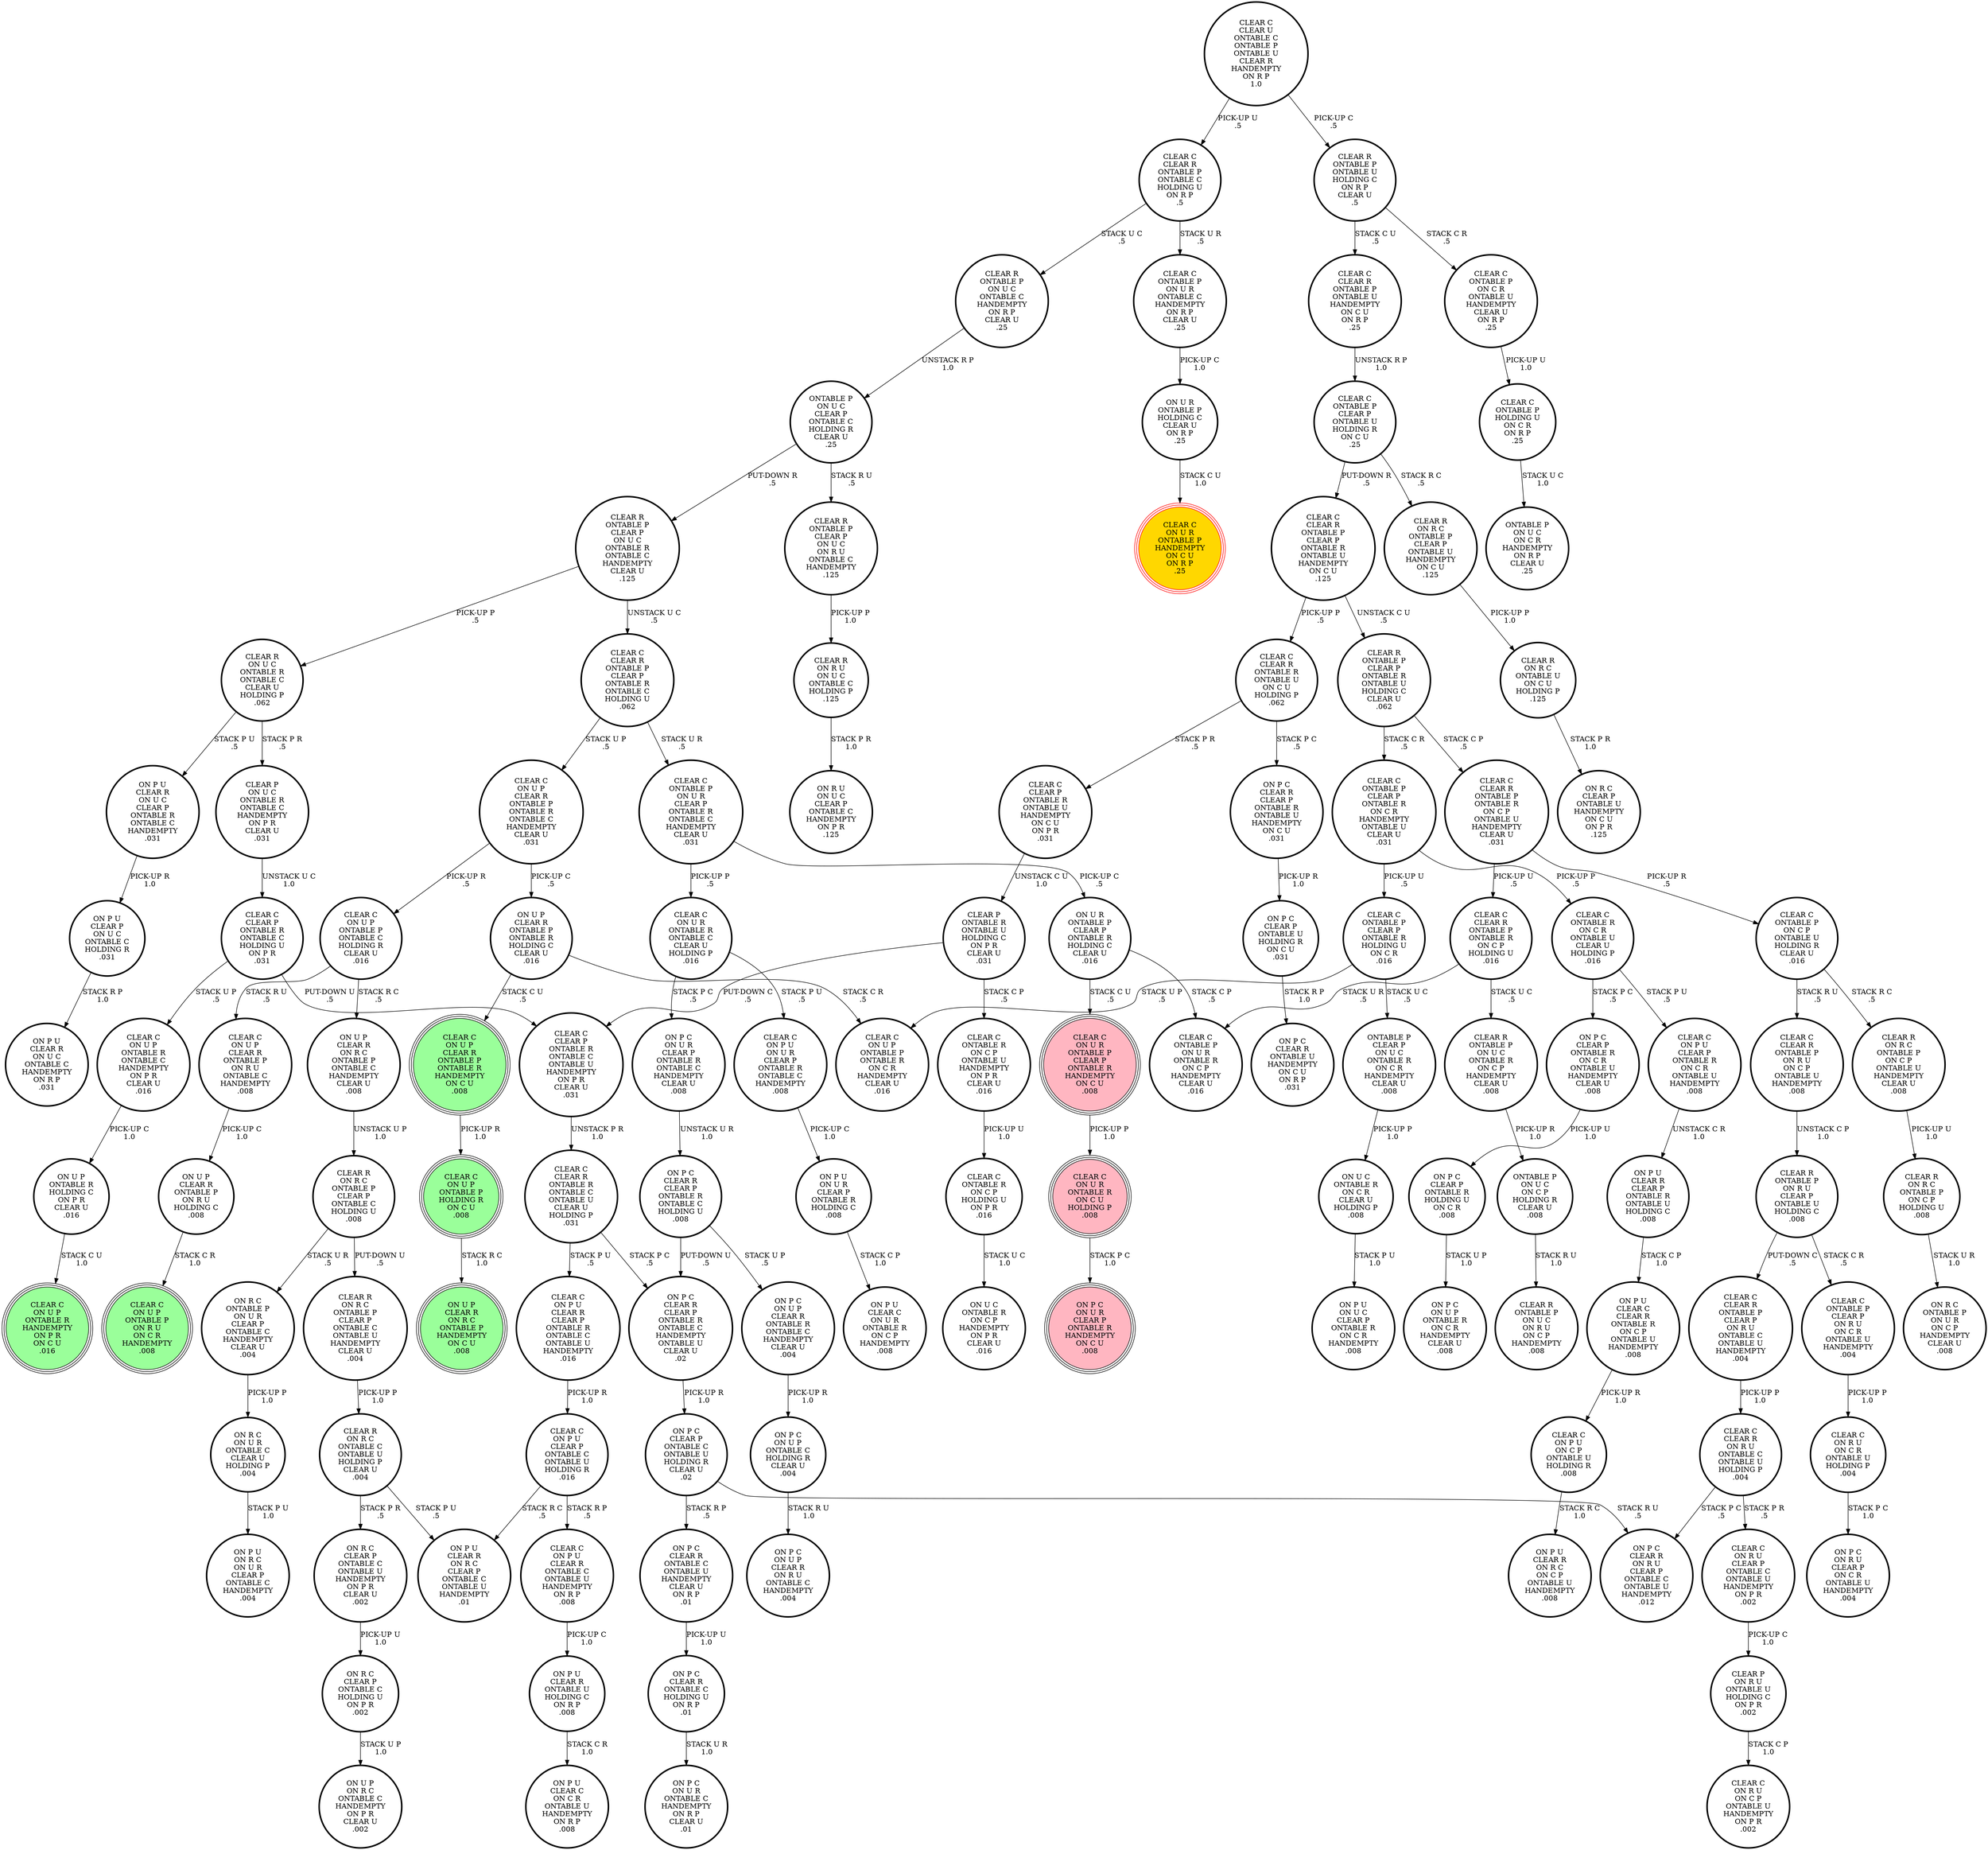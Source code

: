digraph {
"CLEAR R\nONTABLE P\nON U C\nONTABLE C\nHANDEMPTY\nON R P\nCLEAR U\n.25\n" -> "ONTABLE P\nON U C\nCLEAR P\nONTABLE C\nHOLDING R\nCLEAR U\n.25\n"[label="UNSTACK R P\n1.0\n"];
"CLEAR R\nON U C\nONTABLE R\nONTABLE C\nCLEAR U\nHOLDING P\n.062\n" -> "CLEAR P\nON U C\nONTABLE R\nONTABLE C\nHANDEMPTY\nON P R\nCLEAR U\n.031\n"[label="STACK P R\n.5\n"];
"CLEAR R\nON U C\nONTABLE R\nONTABLE C\nCLEAR U\nHOLDING P\n.062\n" -> "ON P U\nCLEAR R\nON U C\nCLEAR P\nONTABLE R\nONTABLE C\nHANDEMPTY\n.031\n"[label="STACK P U\n.5\n"];
"CLEAR C\nON P U\nCLEAR R\nCLEAR P\nONTABLE R\nONTABLE C\nONTABLE U\nHANDEMPTY\n.016\n" -> "CLEAR C\nON P U\nCLEAR P\nONTABLE C\nONTABLE U\nHOLDING R\n.016\n"[label="PICK-UP R\n1.0\n"];
"CLEAR C\nCLEAR R\nONTABLE P\nCLEAR P\nONTABLE R\nONTABLE U\nHANDEMPTY\nON C U\n.125\n" -> "CLEAR C\nCLEAR R\nONTABLE R\nONTABLE U\nON C U\nHOLDING P\n.062\n"[label="PICK-UP P\n.5\n"];
"CLEAR C\nCLEAR R\nONTABLE P\nCLEAR P\nONTABLE R\nONTABLE U\nHANDEMPTY\nON C U\n.125\n" -> "CLEAR R\nONTABLE P\nCLEAR P\nONTABLE R\nONTABLE U\nHOLDING C\nCLEAR U\n.062\n"[label="UNSTACK C U\n.5\n"];
"ON P C\nCLEAR P\nONTABLE U\nHOLDING R\nON C U\n.031\n" -> "ON P C\nCLEAR R\nONTABLE U\nHANDEMPTY\nON C U\nON R P\n.031\n"[label="STACK R P\n1.0\n"];
"CLEAR C\nCLEAR R\nONTABLE P\nON R U\nON C P\nONTABLE U\nHANDEMPTY\n.008\n" -> "CLEAR R\nONTABLE P\nON R U\nCLEAR P\nONTABLE U\nHOLDING C\n.008\n"[label="UNSTACK C P\n1.0\n"];
"CLEAR C\nCLEAR R\nONTABLE P\nONTABLE R\nON C P\nHOLDING U\n.016\n" -> "CLEAR R\nONTABLE P\nON U C\nONTABLE R\nON C P\nHANDEMPTY\nCLEAR U\n.008\n"[label="STACK U C\n.5\n"];
"CLEAR C\nCLEAR R\nONTABLE P\nONTABLE R\nON C P\nHOLDING U\n.016\n" -> "CLEAR C\nONTABLE P\nON U R\nONTABLE R\nON C P\nHANDEMPTY\nCLEAR U\n.016\n"[label="STACK U R\n.5\n"];
"CLEAR C\nON P U\nCLEAR P\nONTABLE R\nON C R\nONTABLE U\nHANDEMPTY\n.008\n" -> "ON P U\nCLEAR R\nCLEAR P\nONTABLE R\nONTABLE U\nHOLDING C\n.008\n"[label="UNSTACK C R\n1.0\n"];
"ON P C\nCLEAR R\nONTABLE C\nONTABLE U\nHANDEMPTY\nCLEAR U\nON R P\n.01\n" -> "ON P C\nCLEAR R\nONTABLE C\nHOLDING U\nON R P\n.01\n"[label="PICK-UP U\n1.0\n"];
"CLEAR C\nCLEAR P\nONTABLE R\nONTABLE C\nONTABLE U\nHANDEMPTY\nON P R\nCLEAR U\n.031\n" -> "CLEAR C\nCLEAR R\nONTABLE R\nONTABLE C\nONTABLE U\nCLEAR U\nHOLDING P\n.031\n"[label="UNSTACK P R\n1.0\n"];
"ON R C\nCLEAR P\nONTABLE C\nHOLDING U\nON P R\n.002\n" -> "ON U P\nON R C\nONTABLE C\nHANDEMPTY\nON P R\nCLEAR U\n.002\n"[label="STACK U P\n1.0\n"];
"CLEAR C\nONTABLE P\nCLEAR P\nONTABLE R\nON C R\nHANDEMPTY\nONTABLE U\nCLEAR U\n.031\n" -> "CLEAR C\nONTABLE R\nON C R\nONTABLE U\nCLEAR U\nHOLDING P\n.016\n"[label="PICK-UP P\n.5\n"];
"CLEAR C\nONTABLE P\nCLEAR P\nONTABLE R\nON C R\nHANDEMPTY\nONTABLE U\nCLEAR U\n.031\n" -> "CLEAR C\nONTABLE P\nCLEAR P\nONTABLE R\nHOLDING U\nON C R\n.016\n"[label="PICK-UP U\n.5\n"];
"CLEAR P\nONTABLE R\nONTABLE U\nHOLDING C\nON P R\nCLEAR U\n.031\n" -> "CLEAR C\nCLEAR P\nONTABLE R\nONTABLE C\nONTABLE U\nHANDEMPTY\nON P R\nCLEAR U\n.031\n"[label="PUT-DOWN C\n.5\n"];
"CLEAR P\nONTABLE R\nONTABLE U\nHOLDING C\nON P R\nCLEAR U\n.031\n" -> "CLEAR C\nONTABLE R\nON C P\nONTABLE U\nHANDEMPTY\nON P R\nCLEAR U\n.016\n"[label="STACK C P\n.5\n"];
"CLEAR C\nCLEAR R\nONTABLE P\nONTABLE C\nHOLDING U\nON R P\n.5\n" -> "CLEAR R\nONTABLE P\nON U C\nONTABLE C\nHANDEMPTY\nON R P\nCLEAR U\n.25\n"[label="STACK U C\n.5\n"];
"CLEAR C\nCLEAR R\nONTABLE P\nONTABLE C\nHOLDING U\nON R P\n.5\n" -> "CLEAR C\nONTABLE P\nON U R\nONTABLE C\nHANDEMPTY\nON R P\nCLEAR U\n.25\n"[label="STACK U R\n.5\n"];
"CLEAR R\nON R U\nON U C\nONTABLE C\nHOLDING P\n.125\n" -> "ON R U\nON U C\nCLEAR P\nONTABLE C\nHANDEMPTY\nON P R\n.125\n"[label="STACK P R\n1.0\n"];
"CLEAR P\nON U C\nONTABLE R\nONTABLE C\nHANDEMPTY\nON P R\nCLEAR U\n.031\n" -> "CLEAR C\nCLEAR P\nONTABLE R\nONTABLE C\nHOLDING U\nON P R\n.031\n"[label="UNSTACK U C\n1.0\n"];
"ON P C\nON U P\nONTABLE C\nHOLDING R\nCLEAR U\n.004\n" -> "ON P C\nON U P\nCLEAR R\nON R U\nONTABLE C\nHANDEMPTY\n.004\n"[label="STACK R U\n1.0\n"];
"CLEAR R\nON R C\nONTABLE P\nON C P\nONTABLE U\nHANDEMPTY\nCLEAR U\n.008\n" -> "CLEAR R\nON R C\nONTABLE P\nON C P\nHOLDING U\n.008\n"[label="PICK-UP U\n1.0\n"];
"CLEAR C\nCLEAR R\nONTABLE R\nONTABLE C\nONTABLE U\nCLEAR U\nHOLDING P\n.031\n" -> "CLEAR C\nON P U\nCLEAR R\nCLEAR P\nONTABLE R\nONTABLE C\nONTABLE U\nHANDEMPTY\n.016\n"[label="STACK P U\n.5\n"];
"CLEAR C\nCLEAR R\nONTABLE R\nONTABLE C\nONTABLE U\nCLEAR U\nHOLDING P\n.031\n" -> "ON P C\nCLEAR R\nCLEAR P\nONTABLE R\nONTABLE C\nHANDEMPTY\nONTABLE U\nCLEAR U\n.02\n"[label="STACK P C\n.5\n"];
"ON U P\nCLEAR R\nONTABLE P\nON R U\nHOLDING C\n.008\n" -> "CLEAR C\nON U P\nONTABLE P\nON R U\nON C R\nHANDEMPTY\n.008\n"[label="STACK C R\n1.0\n"];
"CLEAR C\nON R U\nCLEAR P\nONTABLE C\nONTABLE U\nHANDEMPTY\nON P R\n.002\n" -> "CLEAR P\nON R U\nONTABLE U\nHOLDING C\nON P R\n.002\n"[label="PICK-UP C\n1.0\n"];
"CLEAR C\nCLEAR R\nONTABLE P\nONTABLE R\nON C P\nONTABLE U\nHANDEMPTY\nCLEAR U\n.031\n" -> "CLEAR C\nCLEAR R\nONTABLE P\nONTABLE R\nON C P\nHOLDING U\n.016\n"[label="PICK-UP U\n.5\n"];
"CLEAR C\nCLEAR R\nONTABLE P\nONTABLE R\nON C P\nONTABLE U\nHANDEMPTY\nCLEAR U\n.031\n" -> "CLEAR C\nONTABLE P\nON C P\nONTABLE U\nHOLDING R\nCLEAR U\n.016\n"[label="PICK-UP R\n.5\n"];
"CLEAR C\nON R U\nON C R\nONTABLE U\nHOLDING P\n.004\n" -> "ON P C\nON R U\nCLEAR P\nON C R\nONTABLE U\nHANDEMPTY\n.004\n"[label="STACK P C\n1.0\n"];
"CLEAR C\nON U P\nCLEAR R\nONTABLE P\nON R U\nONTABLE C\nHANDEMPTY\n.008\n" -> "ON U P\nCLEAR R\nONTABLE P\nON R U\nHOLDING C\n.008\n"[label="PICK-UP C\n1.0\n"];
"CLEAR R\nON R C\nONTABLE P\nON C P\nHOLDING U\n.008\n" -> "ON R C\nONTABLE P\nON U R\nON C P\nHANDEMPTY\nCLEAR U\n.008\n"[label="STACK U R\n1.0\n"];
"CLEAR C\nONTABLE P\nON U R\nONTABLE C\nHANDEMPTY\nON R P\nCLEAR U\n.25\n" -> "ON U R\nONTABLE P\nHOLDING C\nCLEAR U\nON R P\n.25\n"[label="PICK-UP C\n1.0\n"];
"CLEAR C\nCLEAR P\nONTABLE R\nONTABLE U\nHANDEMPTY\nON C U\nON P R\n.031\n" -> "CLEAR P\nONTABLE R\nONTABLE U\nHOLDING C\nON P R\nCLEAR U\n.031\n"[label="UNSTACK C U\n1.0\n"];
"ON P C\nCLEAR P\nONTABLE C\nONTABLE U\nHOLDING R\nCLEAR U\n.02\n" -> "ON P C\nCLEAR R\nON R U\nCLEAR P\nONTABLE C\nONTABLE U\nHANDEMPTY\n.012\n"[label="STACK R U\n.5\n"];
"ON P C\nCLEAR P\nONTABLE C\nONTABLE U\nHOLDING R\nCLEAR U\n.02\n" -> "ON P C\nCLEAR R\nONTABLE C\nONTABLE U\nHANDEMPTY\nCLEAR U\nON R P\n.01\n"[label="STACK R P\n.5\n"];
"ON U P\nCLEAR R\nON R C\nONTABLE P\nONTABLE C\nHANDEMPTY\nCLEAR U\n.008\n" -> "CLEAR R\nON R C\nONTABLE P\nCLEAR P\nONTABLE C\nHOLDING U\n.008\n"[label="UNSTACK U P\n1.0\n"];
"CLEAR R\nON R C\nONTABLE U\nON C U\nHOLDING P\n.125\n" -> "ON R C\nCLEAR P\nONTABLE U\nHANDEMPTY\nON C U\nON P R\n.125\n"[label="STACK P R\n1.0\n"];
"ON U P\nCLEAR R\nONTABLE P\nONTABLE R\nHOLDING C\nCLEAR U\n.016\n" -> "CLEAR C\nON U P\nONTABLE P\nONTABLE R\nON C R\nHANDEMPTY\nCLEAR U\n.016\n"[label="STACK C R\n.5\n"];
"ON U P\nCLEAR R\nONTABLE P\nONTABLE R\nHOLDING C\nCLEAR U\n.016\n" -> "CLEAR C\nON U P\nCLEAR R\nONTABLE P\nONTABLE R\nHANDEMPTY\nON C U\n.008\n"[label="STACK C U\n.5\n"];
"CLEAR C\nONTABLE P\nON C P\nONTABLE U\nHOLDING R\nCLEAR U\n.016\n" -> "CLEAR C\nCLEAR R\nONTABLE P\nON R U\nON C P\nONTABLE U\nHANDEMPTY\n.008\n"[label="STACK R U\n.5\n"];
"CLEAR C\nONTABLE P\nON C P\nONTABLE U\nHOLDING R\nCLEAR U\n.016\n" -> "CLEAR R\nON R C\nONTABLE P\nON C P\nONTABLE U\nHANDEMPTY\nCLEAR U\n.008\n"[label="STACK R C\n.5\n"];
"ON P C\nCLEAR P\nONTABLE R\nHOLDING U\nON C R\n.008\n" -> "ON P C\nON U P\nONTABLE R\nON C R\nHANDEMPTY\nCLEAR U\n.008\n"[label="STACK U P\n1.0\n"];
"CLEAR C\nON U P\nCLEAR R\nONTABLE P\nONTABLE R\nONTABLE C\nHANDEMPTY\nCLEAR U\n.031\n" -> "CLEAR C\nON U P\nONTABLE P\nONTABLE C\nHOLDING R\nCLEAR U\n.016\n"[label="PICK-UP R\n.5\n"];
"CLEAR C\nON U P\nCLEAR R\nONTABLE P\nONTABLE R\nONTABLE C\nHANDEMPTY\nCLEAR U\n.031\n" -> "ON U P\nCLEAR R\nONTABLE P\nONTABLE R\nHOLDING C\nCLEAR U\n.016\n"[label="PICK-UP C\n.5\n"];
"ON U R\nONTABLE P\nCLEAR P\nONTABLE R\nHOLDING C\nCLEAR U\n.016\n" -> "CLEAR C\nON U R\nONTABLE P\nCLEAR P\nONTABLE R\nHANDEMPTY\nON C U\n.008\n"[label="STACK C U\n.5\n"];
"ON U R\nONTABLE P\nCLEAR P\nONTABLE R\nHOLDING C\nCLEAR U\n.016\n" -> "CLEAR C\nONTABLE P\nON U R\nONTABLE R\nON C P\nHANDEMPTY\nCLEAR U\n.016\n"[label="STACK C P\n.5\n"];
"CLEAR C\nCLEAR R\nONTABLE P\nONTABLE U\nHANDEMPTY\nON C U\nON R P\n.25\n" -> "CLEAR C\nONTABLE P\nCLEAR P\nONTABLE U\nHOLDING R\nON C U\n.25\n"[label="UNSTACK R P\n1.0\n"];
"ON R C\nCLEAR P\nONTABLE C\nONTABLE U\nHANDEMPTY\nON P R\nCLEAR U\n.002\n" -> "ON R C\nCLEAR P\nONTABLE C\nHOLDING U\nON P R\n.002\n"[label="PICK-UP U\n1.0\n"];
"CLEAR C\nON P U\nON C P\nONTABLE U\nHOLDING R\n.008\n" -> "ON P U\nCLEAR R\nON R C\nON C P\nONTABLE U\nHANDEMPTY\n.008\n"[label="STACK R C\n1.0\n"];
"ON P U\nCLEAR C\nCLEAR R\nONTABLE R\nON C P\nONTABLE U\nHANDEMPTY\n.008\n" -> "CLEAR C\nON P U\nON C P\nONTABLE U\nHOLDING R\n.008\n"[label="PICK-UP R\n1.0\n"];
"CLEAR C\nONTABLE R\nON C P\nHOLDING U\nON P R\n.016\n" -> "ON U C\nONTABLE R\nON C P\nHANDEMPTY\nON P R\nCLEAR U\n.016\n"[label="STACK U C\n1.0\n"];
"ONTABLE P\nON U C\nCLEAR P\nONTABLE C\nHOLDING R\nCLEAR U\n.25\n" -> "CLEAR R\nONTABLE P\nCLEAR P\nON U C\nONTABLE R\nONTABLE C\nHANDEMPTY\nCLEAR U\n.125\n"[label="PUT-DOWN R\n.5\n"];
"ONTABLE P\nON U C\nCLEAR P\nONTABLE C\nHOLDING R\nCLEAR U\n.25\n" -> "CLEAR R\nONTABLE P\nCLEAR P\nON U C\nON R U\nONTABLE C\nHANDEMPTY\n.125\n"[label="STACK R U\n.5\n"];
"CLEAR C\nONTABLE R\nON C R\nONTABLE U\nCLEAR U\nHOLDING P\n.016\n" -> "CLEAR C\nON P U\nCLEAR P\nONTABLE R\nON C R\nONTABLE U\nHANDEMPTY\n.008\n"[label="STACK P U\n.5\n"];
"CLEAR C\nONTABLE R\nON C R\nONTABLE U\nCLEAR U\nHOLDING P\n.016\n" -> "ON P C\nCLEAR P\nONTABLE R\nON C R\nONTABLE U\nHANDEMPTY\nCLEAR U\n.008\n"[label="STACK P C\n.5\n"];
"CLEAR R\nON R C\nONTABLE P\nCLEAR P\nONTABLE C\nONTABLE U\nHANDEMPTY\nCLEAR U\n.004\n" -> "CLEAR R\nON R C\nONTABLE C\nONTABLE U\nHOLDING P\nCLEAR U\n.004\n"[label="PICK-UP P\n1.0\n"];
"CLEAR C\nCLEAR R\nONTABLE P\nCLEAR P\nON R U\nONTABLE C\nONTABLE U\nHANDEMPTY\n.004\n" -> "CLEAR C\nCLEAR R\nON R U\nONTABLE C\nONTABLE U\nHOLDING P\n.004\n"[label="PICK-UP P\n1.0\n"];
"CLEAR C\nCLEAR U\nONTABLE C\nONTABLE P\nONTABLE U\nCLEAR R\nHANDEMPTY\nON R P\n1.0\n" -> "CLEAR R\nONTABLE P\nONTABLE U\nHOLDING C\nON R P\nCLEAR U\n.5\n"[label="PICK-UP C\n.5\n"];
"CLEAR C\nCLEAR U\nONTABLE C\nONTABLE P\nONTABLE U\nCLEAR R\nHANDEMPTY\nON R P\n1.0\n" -> "CLEAR C\nCLEAR R\nONTABLE P\nONTABLE C\nHOLDING U\nON R P\n.5\n"[label="PICK-UP U\n.5\n"];
"CLEAR R\nONTABLE P\nCLEAR P\nON U C\nONTABLE R\nONTABLE C\nHANDEMPTY\nCLEAR U\n.125\n" -> "CLEAR R\nON U C\nONTABLE R\nONTABLE C\nCLEAR U\nHOLDING P\n.062\n"[label="PICK-UP P\n.5\n"];
"CLEAR R\nONTABLE P\nCLEAR P\nON U C\nONTABLE R\nONTABLE C\nHANDEMPTY\nCLEAR U\n.125\n" -> "CLEAR C\nCLEAR R\nONTABLE P\nCLEAR P\nONTABLE R\nONTABLE C\nHOLDING U\n.062\n"[label="UNSTACK U C\n.5\n"];
"ON P C\nON U R\nCLEAR P\nONTABLE R\nONTABLE C\nHANDEMPTY\nCLEAR U\n.008\n" -> "ON P C\nCLEAR R\nCLEAR P\nONTABLE R\nONTABLE C\nHOLDING U\n.008\n"[label="UNSTACK U R\n1.0\n"];
"CLEAR C\nON U P\nONTABLE P\nHOLDING R\nON C U\n.008\n" -> "ON U P\nCLEAR R\nON R C\nONTABLE P\nHANDEMPTY\nON C U\n.008\n"[label="STACK R C\n1.0\n"];
"CLEAR C\nON U P\nONTABLE P\nONTABLE C\nHOLDING R\nCLEAR U\n.016\n" -> "CLEAR C\nON U P\nCLEAR R\nONTABLE P\nON R U\nONTABLE C\nHANDEMPTY\n.008\n"[label="STACK R U\n.5\n"];
"CLEAR C\nON U P\nONTABLE P\nONTABLE C\nHOLDING R\nCLEAR U\n.016\n" -> "ON U P\nCLEAR R\nON R C\nONTABLE P\nONTABLE C\nHANDEMPTY\nCLEAR U\n.008\n"[label="STACK R C\n.5\n"];
"CLEAR C\nON U R\nONTABLE R\nONTABLE C\nCLEAR U\nHOLDING P\n.016\n" -> "CLEAR C\nON P U\nON U R\nCLEAR P\nONTABLE R\nONTABLE C\nHANDEMPTY\n.008\n"[label="STACK P U\n.5\n"];
"CLEAR C\nON U R\nONTABLE R\nONTABLE C\nCLEAR U\nHOLDING P\n.016\n" -> "ON P C\nON U R\nCLEAR P\nONTABLE R\nONTABLE C\nHANDEMPTY\nCLEAR U\n.008\n"[label="STACK P C\n.5\n"];
"ON P U\nCLEAR R\nONTABLE U\nHOLDING C\nON R P\n.008\n" -> "ON P U\nCLEAR C\nON C R\nONTABLE U\nHANDEMPTY\nON R P\n.008\n"[label="STACK C R\n1.0\n"];
"CLEAR C\nCLEAR R\nONTABLE R\nONTABLE U\nON C U\nHOLDING P\n.062\n" -> "CLEAR C\nCLEAR P\nONTABLE R\nONTABLE U\nHANDEMPTY\nON C U\nON P R\n.031\n"[label="STACK P R\n.5\n"];
"CLEAR C\nCLEAR R\nONTABLE R\nONTABLE U\nON C U\nHOLDING P\n.062\n" -> "ON P C\nCLEAR R\nCLEAR P\nONTABLE R\nONTABLE U\nHANDEMPTY\nON C U\n.031\n"[label="STACK P C\n.5\n"];
"ON P C\nCLEAR R\nONTABLE C\nHOLDING U\nON R P\n.01\n" -> "ON P C\nON U R\nONTABLE C\nHANDEMPTY\nON R P\nCLEAR U\n.01\n"[label="STACK U R\n1.0\n"];
"CLEAR C\nONTABLE P\nHOLDING U\nON C R\nON R P\n.25\n" -> "ONTABLE P\nON U C\nON C R\nHANDEMPTY\nON R P\nCLEAR U\n.25\n"[label="STACK U C\n1.0\n"];
"CLEAR R\nONTABLE P\nCLEAR P\nONTABLE R\nONTABLE U\nHOLDING C\nCLEAR U\n.062\n" -> "CLEAR C\nCLEAR R\nONTABLE P\nONTABLE R\nON C P\nONTABLE U\nHANDEMPTY\nCLEAR U\n.031\n"[label="STACK C P\n.5\n"];
"CLEAR R\nONTABLE P\nCLEAR P\nONTABLE R\nONTABLE U\nHOLDING C\nCLEAR U\n.062\n" -> "CLEAR C\nONTABLE P\nCLEAR P\nONTABLE R\nON C R\nHANDEMPTY\nONTABLE U\nCLEAR U\n.031\n"[label="STACK C R\n.5\n"];
"CLEAR C\nONTABLE R\nON C P\nONTABLE U\nHANDEMPTY\nON P R\nCLEAR U\n.016\n" -> "CLEAR C\nONTABLE R\nON C P\nHOLDING U\nON P R\n.016\n"[label="PICK-UP U\n1.0\n"];
"CLEAR C\nONTABLE P\nCLEAR P\nONTABLE R\nHOLDING U\nON C R\n.016\n" -> "CLEAR C\nON U P\nONTABLE P\nONTABLE R\nON C R\nHANDEMPTY\nCLEAR U\n.016\n"[label="STACK U P\n.5\n"];
"CLEAR C\nONTABLE P\nCLEAR P\nONTABLE R\nHOLDING U\nON C R\n.016\n" -> "ONTABLE P\nCLEAR P\nON U C\nONTABLE R\nON C R\nHANDEMPTY\nCLEAR U\n.008\n"[label="STACK U C\n.5\n"];
"ON R C\nONTABLE P\nON U R\nCLEAR P\nONTABLE C\nHANDEMPTY\nCLEAR U\n.004\n" -> "ON R C\nON U R\nONTABLE C\nCLEAR U\nHOLDING P\n.004\n"[label="PICK-UP P\n1.0\n"];
"CLEAR R\nON R C\nONTABLE P\nCLEAR P\nONTABLE C\nHOLDING U\n.008\n" -> "CLEAR R\nON R C\nONTABLE P\nCLEAR P\nONTABLE C\nONTABLE U\nHANDEMPTY\nCLEAR U\n.004\n"[label="PUT-DOWN U\n.5\n"];
"CLEAR R\nON R C\nONTABLE P\nCLEAR P\nONTABLE C\nHOLDING U\n.008\n" -> "ON R C\nONTABLE P\nON U R\nCLEAR P\nONTABLE C\nHANDEMPTY\nCLEAR U\n.004\n"[label="STACK U R\n.5\n"];
"CLEAR P\nON R U\nONTABLE U\nHOLDING C\nON P R\n.002\n" -> "CLEAR C\nON R U\nON C P\nONTABLE U\nHANDEMPTY\nON P R\n.002\n"[label="STACK C P\n1.0\n"];
"CLEAR C\nCLEAR R\nONTABLE P\nCLEAR P\nONTABLE R\nONTABLE C\nHOLDING U\n.062\n" -> "CLEAR C\nONTABLE P\nON U R\nCLEAR P\nONTABLE R\nONTABLE C\nHANDEMPTY\nCLEAR U\n.031\n"[label="STACK U R\n.5\n"];
"CLEAR C\nCLEAR R\nONTABLE P\nCLEAR P\nONTABLE R\nONTABLE C\nHOLDING U\n.062\n" -> "CLEAR C\nON U P\nCLEAR R\nONTABLE P\nONTABLE R\nONTABLE C\nHANDEMPTY\nCLEAR U\n.031\n"[label="STACK U P\n.5\n"];
"CLEAR C\nCLEAR P\nONTABLE R\nONTABLE C\nHOLDING U\nON P R\n.031\n" -> "CLEAR C\nCLEAR P\nONTABLE R\nONTABLE C\nONTABLE U\nHANDEMPTY\nON P R\nCLEAR U\n.031\n"[label="PUT-DOWN U\n.5\n"];
"CLEAR C\nCLEAR P\nONTABLE R\nONTABLE C\nHOLDING U\nON P R\n.031\n" -> "CLEAR C\nON U P\nONTABLE R\nONTABLE C\nHANDEMPTY\nON P R\nCLEAR U\n.016\n"[label="STACK U P\n.5\n"];
"ON P U\nON U R\nCLEAR P\nONTABLE R\nHOLDING C\n.008\n" -> "ON P U\nCLEAR C\nON U R\nONTABLE R\nON C P\nHANDEMPTY\n.008\n"[label="STACK C P\n1.0\n"];
"ON P U\nCLEAR P\nON U C\nONTABLE C\nHOLDING R\n.031\n" -> "ON P U\nCLEAR R\nON U C\nONTABLE C\nHANDEMPTY\nON R P\n.031\n"[label="STACK R P\n1.0\n"];
"CLEAR C\nON P U\nON U R\nCLEAR P\nONTABLE R\nONTABLE C\nHANDEMPTY\n.008\n" -> "ON P U\nON U R\nCLEAR P\nONTABLE R\nHOLDING C\n.008\n"[label="PICK-UP C\n1.0\n"];
"CLEAR C\nON U P\nCLEAR R\nONTABLE P\nONTABLE R\nHANDEMPTY\nON C U\n.008\n" -> "CLEAR C\nON U P\nONTABLE P\nHOLDING R\nON C U\n.008\n"[label="PICK-UP R\n1.0\n"];
"CLEAR C\nONTABLE P\nCLEAR P\nONTABLE U\nHOLDING R\nON C U\n.25\n" -> "CLEAR R\nON R C\nONTABLE P\nCLEAR P\nONTABLE U\nHANDEMPTY\nON C U\n.125\n"[label="STACK R C\n.5\n"];
"CLEAR C\nONTABLE P\nCLEAR P\nONTABLE U\nHOLDING R\nON C U\n.25\n" -> "CLEAR C\nCLEAR R\nONTABLE P\nCLEAR P\nONTABLE R\nONTABLE U\nHANDEMPTY\nON C U\n.125\n"[label="PUT-DOWN R\n.5\n"];
"CLEAR C\nON U R\nONTABLE P\nCLEAR P\nONTABLE R\nHANDEMPTY\nON C U\n.008\n" -> "CLEAR C\nON U R\nONTABLE R\nON C U\nHOLDING P\n.008\n"[label="PICK-UP P\n1.0\n"];
"CLEAR R\nONTABLE P\nON R U\nCLEAR P\nONTABLE U\nHOLDING C\n.008\n" -> "CLEAR C\nONTABLE P\nCLEAR P\nON R U\nON C R\nONTABLE U\nHANDEMPTY\n.004\n"[label="STACK C R\n.5\n"];
"CLEAR R\nONTABLE P\nON R U\nCLEAR P\nONTABLE U\nHOLDING C\n.008\n" -> "CLEAR C\nCLEAR R\nONTABLE P\nCLEAR P\nON R U\nONTABLE C\nONTABLE U\nHANDEMPTY\n.004\n"[label="PUT-DOWN C\n.5\n"];
"CLEAR R\nON R C\nONTABLE C\nONTABLE U\nHOLDING P\nCLEAR U\n.004\n" -> "ON P U\nCLEAR R\nON R C\nCLEAR P\nONTABLE C\nONTABLE U\nHANDEMPTY\n.01\n"[label="STACK P U\n.5\n"];
"CLEAR R\nON R C\nONTABLE C\nONTABLE U\nHOLDING P\nCLEAR U\n.004\n" -> "ON R C\nCLEAR P\nONTABLE C\nONTABLE U\nHANDEMPTY\nON P R\nCLEAR U\n.002\n"[label="STACK P R\n.5\n"];
"CLEAR R\nONTABLE P\nCLEAR P\nON U C\nON R U\nONTABLE C\nHANDEMPTY\n.125\n" -> "CLEAR R\nON R U\nON U C\nONTABLE C\nHOLDING P\n.125\n"[label="PICK-UP P\n1.0\n"];
"CLEAR C\nON P U\nCLEAR P\nONTABLE C\nONTABLE U\nHOLDING R\n.016\n" -> "ON P U\nCLEAR R\nON R C\nCLEAR P\nONTABLE C\nONTABLE U\nHANDEMPTY\n.01\n"[label="STACK R C\n.5\n"];
"CLEAR C\nON P U\nCLEAR P\nONTABLE C\nONTABLE U\nHOLDING R\n.016\n" -> "CLEAR C\nON P U\nCLEAR R\nONTABLE C\nONTABLE U\nHANDEMPTY\nON R P\n.008\n"[label="STACK R P\n.5\n"];
"CLEAR C\nCLEAR R\nON R U\nONTABLE C\nONTABLE U\nHOLDING P\n.004\n" -> "ON P C\nCLEAR R\nON R U\nCLEAR P\nONTABLE C\nONTABLE U\nHANDEMPTY\n.012\n"[label="STACK P C\n.5\n"];
"CLEAR C\nCLEAR R\nON R U\nONTABLE C\nONTABLE U\nHOLDING P\n.004\n" -> "CLEAR C\nON R U\nCLEAR P\nONTABLE C\nONTABLE U\nHANDEMPTY\nON P R\n.002\n"[label="STACK P R\n.5\n"];
"ON P C\nON U P\nCLEAR R\nONTABLE R\nONTABLE C\nHANDEMPTY\nCLEAR U\n.004\n" -> "ON P C\nON U P\nONTABLE C\nHOLDING R\nCLEAR U\n.004\n"[label="PICK-UP R\n1.0\n"];
"ON P C\nCLEAR R\nCLEAR P\nONTABLE R\nONTABLE C\nHOLDING U\n.008\n" -> "ON P C\nON U P\nCLEAR R\nONTABLE R\nONTABLE C\nHANDEMPTY\nCLEAR U\n.004\n"[label="STACK U P\n.5\n"];
"ON P C\nCLEAR R\nCLEAR P\nONTABLE R\nONTABLE C\nHOLDING U\n.008\n" -> "ON P C\nCLEAR R\nCLEAR P\nONTABLE R\nONTABLE C\nHANDEMPTY\nONTABLE U\nCLEAR U\n.02\n"[label="PUT-DOWN U\n.5\n"];
"CLEAR C\nON P U\nCLEAR R\nONTABLE C\nONTABLE U\nHANDEMPTY\nON R P\n.008\n" -> "ON P U\nCLEAR R\nONTABLE U\nHOLDING C\nON R P\n.008\n"[label="PICK-UP C\n1.0\n"];
"ONTABLE P\nCLEAR P\nON U C\nONTABLE R\nON C R\nHANDEMPTY\nCLEAR U\n.008\n" -> "ON U C\nONTABLE R\nON C R\nCLEAR U\nHOLDING P\n.008\n"[label="PICK-UP P\n1.0\n"];
"CLEAR C\nON U R\nONTABLE R\nON C U\nHOLDING P\n.008\n" -> "ON P C\nON U R\nCLEAR P\nONTABLE R\nHANDEMPTY\nON C U\n.008\n"[label="STACK P C\n1.0\n"];
"ON P C\nCLEAR R\nCLEAR P\nONTABLE R\nONTABLE C\nHANDEMPTY\nONTABLE U\nCLEAR U\n.02\n" -> "ON P C\nCLEAR P\nONTABLE C\nONTABLE U\nHOLDING R\nCLEAR U\n.02\n"[label="PICK-UP R\n1.0\n"];
"CLEAR C\nONTABLE P\nON C R\nONTABLE U\nHANDEMPTY\nCLEAR U\nON R P\n.25\n" -> "CLEAR C\nONTABLE P\nHOLDING U\nON C R\nON R P\n.25\n"[label="PICK-UP U\n1.0\n"];
"CLEAR C\nONTABLE P\nON U R\nCLEAR P\nONTABLE R\nONTABLE C\nHANDEMPTY\nCLEAR U\n.031\n" -> "CLEAR C\nON U R\nONTABLE R\nONTABLE C\nCLEAR U\nHOLDING P\n.016\n"[label="PICK-UP P\n.5\n"];
"CLEAR C\nONTABLE P\nON U R\nCLEAR P\nONTABLE R\nONTABLE C\nHANDEMPTY\nCLEAR U\n.031\n" -> "ON U R\nONTABLE P\nCLEAR P\nONTABLE R\nHOLDING C\nCLEAR U\n.016\n"[label="PICK-UP C\n.5\n"];
"ON P U\nCLEAR R\nON U C\nCLEAR P\nONTABLE R\nONTABLE C\nHANDEMPTY\n.031\n" -> "ON P U\nCLEAR P\nON U C\nONTABLE C\nHOLDING R\n.031\n"[label="PICK-UP R\n1.0\n"];
"CLEAR R\nONTABLE P\nONTABLE U\nHOLDING C\nON R P\nCLEAR U\n.5\n" -> "CLEAR C\nCLEAR R\nONTABLE P\nONTABLE U\nHANDEMPTY\nON C U\nON R P\n.25\n"[label="STACK C U\n.5\n"];
"CLEAR R\nONTABLE P\nONTABLE U\nHOLDING C\nON R P\nCLEAR U\n.5\n" -> "CLEAR C\nONTABLE P\nON C R\nONTABLE U\nHANDEMPTY\nCLEAR U\nON R P\n.25\n"[label="STACK C R\n.5\n"];
"ONTABLE P\nON U C\nON C P\nHOLDING R\nCLEAR U\n.008\n" -> "CLEAR R\nONTABLE P\nON U C\nON R U\nON C P\nHANDEMPTY\n.008\n"[label="STACK R U\n1.0\n"];
"ON U R\nONTABLE P\nHOLDING C\nCLEAR U\nON R P\n.25\n" -> "CLEAR C\nON U R\nONTABLE P\nHANDEMPTY\nON C U\nON R P\n.25\n"[label="STACK C U\n1.0\n"];
"ON P C\nCLEAR P\nONTABLE R\nON C R\nONTABLE U\nHANDEMPTY\nCLEAR U\n.008\n" -> "ON P C\nCLEAR P\nONTABLE R\nHOLDING U\nON C R\n.008\n"[label="PICK-UP U\n1.0\n"];
"CLEAR R\nON R C\nONTABLE P\nCLEAR P\nONTABLE U\nHANDEMPTY\nON C U\n.125\n" -> "CLEAR R\nON R C\nONTABLE U\nON C U\nHOLDING P\n.125\n"[label="PICK-UP P\n1.0\n"];
"CLEAR C\nON U P\nONTABLE R\nONTABLE C\nHANDEMPTY\nON P R\nCLEAR U\n.016\n" -> "ON U P\nONTABLE R\nHOLDING C\nON P R\nCLEAR U\n.016\n"[label="PICK-UP C\n1.0\n"];
"ON U P\nONTABLE R\nHOLDING C\nON P R\nCLEAR U\n.016\n" -> "CLEAR C\nON U P\nONTABLE R\nHANDEMPTY\nON P R\nON C U\n.016\n"[label="STACK C U\n1.0\n"];
"CLEAR R\nONTABLE P\nON U C\nONTABLE R\nON C P\nHANDEMPTY\nCLEAR U\n.008\n" -> "ONTABLE P\nON U C\nON C P\nHOLDING R\nCLEAR U\n.008\n"[label="PICK-UP R\n1.0\n"];
"CLEAR C\nONTABLE P\nCLEAR P\nON R U\nON C R\nONTABLE U\nHANDEMPTY\n.004\n" -> "CLEAR C\nON R U\nON C R\nONTABLE U\nHOLDING P\n.004\n"[label="PICK-UP P\n1.0\n"];
"ON U C\nONTABLE R\nON C R\nCLEAR U\nHOLDING P\n.008\n" -> "ON P U\nON U C\nCLEAR P\nONTABLE R\nON C R\nHANDEMPTY\n.008\n"[label="STACK P U\n1.0\n"];
"ON P C\nCLEAR R\nCLEAR P\nONTABLE R\nONTABLE U\nHANDEMPTY\nON C U\n.031\n" -> "ON P C\nCLEAR P\nONTABLE U\nHOLDING R\nON C U\n.031\n"[label="PICK-UP R\n1.0\n"];
"ON P U\nCLEAR R\nCLEAR P\nONTABLE R\nONTABLE U\nHOLDING C\n.008\n" -> "ON P U\nCLEAR C\nCLEAR R\nONTABLE R\nON C P\nONTABLE U\nHANDEMPTY\n.008\n"[label="STACK C P\n1.0\n"];
"ON R C\nON U R\nONTABLE C\nCLEAR U\nHOLDING P\n.004\n" -> "ON P U\nON R C\nON U R\nCLEAR P\nONTABLE C\nHANDEMPTY\n.004\n"[label="STACK P U\n1.0\n"];
"ON P U\nCLEAR R\nON R C\nON C P\nONTABLE U\nHANDEMPTY\n.008\n" [shape=circle, penwidth=3];
"ON R C\nONTABLE P\nON U R\nON C P\nHANDEMPTY\nCLEAR U\n.008\n" [shape=circle, penwidth=3];
"CLEAR C\nON U P\nONTABLE P\nON R U\nON C R\nHANDEMPTY\n.008\n" [shape=circle, style=filled, fillcolor=palegreen1, peripheries=3];
"ON U P\nCLEAR R\nON R C\nONTABLE P\nHANDEMPTY\nON C U\n.008\n" [shape=circle, style=filled, fillcolor=palegreen1, peripheries=3];
"ON P U\nCLEAR C\nON C R\nONTABLE U\nHANDEMPTY\nON R P\n.008\n" [shape=circle, penwidth=3];
"ON R U\nON U C\nCLEAR P\nONTABLE C\nHANDEMPTY\nON P R\n.125\n" [shape=circle, penwidth=3];
"ON U C\nONTABLE R\nON C P\nHANDEMPTY\nON P R\nCLEAR U\n.016\n" [shape=circle, penwidth=3];
"ON P U\nCLEAR R\nON R C\nCLEAR P\nONTABLE C\nONTABLE U\nHANDEMPTY\n.01\n" [shape=circle, penwidth=3];
"CLEAR C\nON R U\nON C P\nONTABLE U\nHANDEMPTY\nON P R\n.002\n" [shape=circle, penwidth=3];
"ON R C\nCLEAR P\nONTABLE U\nHANDEMPTY\nON C U\nON P R\n.125\n" [shape=circle, penwidth=3];
"CLEAR C\nON U R\nONTABLE P\nHANDEMPTY\nON C U\nON R P\n.25\n" [shape=circle, style=filled color=red, fillcolor=gold, peripheries=3];
"ON P C\nCLEAR R\nONTABLE U\nHANDEMPTY\nON C U\nON R P\n.031\n" [shape=circle, penwidth=3];
"ON P C\nCLEAR R\nON R U\nCLEAR P\nONTABLE C\nONTABLE U\nHANDEMPTY\n.012\n" [shape=circle, penwidth=3];
"ON P U\nON U C\nCLEAR P\nONTABLE R\nON C R\nHANDEMPTY\n.008\n" [shape=circle, penwidth=3];
"CLEAR C\nON U P\nONTABLE P\nONTABLE R\nON C R\nHANDEMPTY\nCLEAR U\n.016\n" [shape=circle, penwidth=3];
"ON P C\nON U P\nONTABLE R\nON C R\nHANDEMPTY\nCLEAR U\n.008\n" [shape=circle, penwidth=3];
"ON P U\nCLEAR R\nON U C\nONTABLE C\nHANDEMPTY\nON R P\n.031\n" [shape=circle, penwidth=3];
"CLEAR C\nON U P\nONTABLE R\nHANDEMPTY\nON P R\nON C U\n.016\n" [shape=circle, style=filled, fillcolor=palegreen1, peripheries=3];
"ON P U\nON R C\nON U R\nCLEAR P\nONTABLE C\nHANDEMPTY\n.004\n" [shape=circle, penwidth=3];
"ON P C\nON R U\nCLEAR P\nON C R\nONTABLE U\nHANDEMPTY\n.004\n" [shape=circle, penwidth=3];
"ON P C\nON U P\nCLEAR R\nON R U\nONTABLE C\nHANDEMPTY\n.004\n" [shape=circle, penwidth=3];
"CLEAR C\nONTABLE P\nON U R\nONTABLE R\nON C P\nHANDEMPTY\nCLEAR U\n.016\n" [shape=circle, penwidth=3];
"ON P U\nCLEAR C\nON U R\nONTABLE R\nON C P\nHANDEMPTY\n.008\n" [shape=circle, penwidth=3];
"ON U P\nON R C\nONTABLE C\nHANDEMPTY\nON P R\nCLEAR U\n.002\n" [shape=circle, penwidth=3];
"ONTABLE P\nON U C\nON C R\nHANDEMPTY\nON R P\nCLEAR U\n.25\n" [shape=circle, penwidth=3];
"ON P C\nON U R\nONTABLE C\nHANDEMPTY\nON R P\nCLEAR U\n.01\n" [shape=circle, penwidth=3];
"ON P C\nON U R\nCLEAR P\nONTABLE R\nHANDEMPTY\nON C U\n.008\n" [shape=circle, style=filled, fillcolor=lightpink, peripheries=3];
"CLEAR R\nONTABLE P\nON U C\nON R U\nON C P\nHANDEMPTY\n.008\n" [shape=circle, penwidth=3];
"ON P U\nCLEAR R\nON R C\nON C P\nONTABLE U\nHANDEMPTY\n.008\n" [shape=circle, penwidth=3];
"ON R C\nONTABLE P\nON U R\nON C P\nHANDEMPTY\nCLEAR U\n.008\n" [shape=circle, penwidth=3];
"CLEAR R\nONTABLE P\nCLEAR P\nON U C\nONTABLE R\nONTABLE C\nHANDEMPTY\nCLEAR U\n.125\n" [shape=circle, penwidth=3];
"CLEAR C\nCLEAR P\nONTABLE R\nONTABLE C\nONTABLE U\nHANDEMPTY\nON P R\nCLEAR U\n.031\n" [shape=circle, penwidth=3];
"CLEAR C\nONTABLE P\nON C P\nONTABLE U\nHOLDING R\nCLEAR U\n.016\n" [shape=circle, penwidth=3];
"CLEAR C\nON U P\nONTABLE P\nON R U\nON C R\nHANDEMPTY\n.008\n" [shape=circle, style=filled, fillcolor=palegreen1, peripheries=3];
"CLEAR C\nONTABLE P\nCLEAR P\nONTABLE R\nHOLDING U\nON C R\n.016\n" [shape=circle, penwidth=3];
"ON P U\nCLEAR P\nON U C\nONTABLE C\nHOLDING R\n.031\n" [shape=circle, penwidth=3];
"ON P C\nCLEAR P\nONTABLE U\nHOLDING R\nON C U\n.031\n" [shape=circle, penwidth=3];
"ON R C\nCLEAR P\nONTABLE C\nONTABLE U\nHANDEMPTY\nON P R\nCLEAR U\n.002\n" [shape=circle, penwidth=3];
"ON U P\nCLEAR R\nON R C\nONTABLE P\nHANDEMPTY\nON C U\n.008\n" [shape=circle, style=filled, fillcolor=palegreen1, peripheries=3];
"ON P C\nON U P\nONTABLE C\nHOLDING R\nCLEAR U\n.004\n" [shape=circle, penwidth=3];
"ON P U\nCLEAR C\nON C R\nONTABLE U\nHANDEMPTY\nON R P\n.008\n" [shape=circle, penwidth=3];
"CLEAR C\nONTABLE R\nON C P\nHOLDING U\nON P R\n.016\n" [shape=circle, penwidth=3];
"CLEAR C\nON U P\nCLEAR R\nONTABLE P\nON R U\nONTABLE C\nHANDEMPTY\n.008\n" [shape=circle, penwidth=3];
"ON R C\nCLEAR P\nONTABLE C\nHOLDING U\nON P R\n.002\n" [shape=circle, penwidth=3];
"CLEAR C\nON U P\nONTABLE P\nHOLDING R\nON C U\n.008\n" [shape=circle, style=filled, fillcolor=palegreen1, peripheries=3];
"CLEAR C\nCLEAR R\nONTABLE P\nONTABLE R\nON C P\nHOLDING U\n.016\n" [shape=circle, penwidth=3];
"ON P C\nCLEAR R\nCLEAR P\nONTABLE R\nONTABLE U\nHANDEMPTY\nON C U\n.031\n" [shape=circle, penwidth=3];
"ON U R\nONTABLE P\nCLEAR P\nONTABLE R\nHOLDING C\nCLEAR U\n.016\n" [shape=circle, penwidth=3];
"CLEAR R\nONTABLE P\nONTABLE U\nHOLDING C\nON R P\nCLEAR U\n.5\n" [shape=circle, penwidth=3];
"CLEAR R\nON R C\nONTABLE P\nON C P\nONTABLE U\nHANDEMPTY\nCLEAR U\n.008\n" [shape=circle, penwidth=3];
"CLEAR C\nCLEAR R\nONTABLE P\nONTABLE U\nHANDEMPTY\nON C U\nON R P\n.25\n" [shape=circle, penwidth=3];
"ONTABLE P\nON U C\nON C P\nHOLDING R\nCLEAR U\n.008\n" [shape=circle, penwidth=3];
"CLEAR R\nON R U\nON U C\nONTABLE C\nHOLDING P\n.125\n" [shape=circle, penwidth=3];
"ON U C\nONTABLE R\nON C R\nCLEAR U\nHOLDING P\n.008\n" [shape=circle, penwidth=3];
"ON R U\nON U C\nCLEAR P\nONTABLE C\nHANDEMPTY\nON P R\n.125\n" [shape=circle, penwidth=3];
"CLEAR C\nON P U\nCLEAR P\nONTABLE C\nONTABLE U\nHOLDING R\n.016\n" [shape=circle, penwidth=3];
"CLEAR C\nON R U\nON C R\nONTABLE U\nHOLDING P\n.004\n" [shape=circle, penwidth=3];
"ONTABLE P\nCLEAR P\nON U C\nONTABLE R\nON C R\nHANDEMPTY\nCLEAR U\n.008\n" [shape=circle, penwidth=3];
"CLEAR C\nCLEAR R\nONTABLE R\nONTABLE C\nONTABLE U\nCLEAR U\nHOLDING P\n.031\n" [shape=circle, penwidth=3];
"CLEAR C\nONTABLE P\nON U R\nONTABLE C\nHANDEMPTY\nON R P\nCLEAR U\n.25\n" [shape=circle, penwidth=3];
"ON U C\nONTABLE R\nON C P\nHANDEMPTY\nON P R\nCLEAR U\n.016\n" [shape=circle, penwidth=3];
"CLEAR P\nONTABLE R\nONTABLE U\nHOLDING C\nON P R\nCLEAR U\n.031\n" [shape=circle, penwidth=3];
"ON P U\nCLEAR R\nON R C\nCLEAR P\nONTABLE C\nONTABLE U\nHANDEMPTY\n.01\n" [shape=circle, penwidth=3];
"ON P C\nCLEAR R\nCLEAR P\nONTABLE R\nONTABLE C\nHANDEMPTY\nONTABLE U\nCLEAR U\n.02\n" [shape=circle, penwidth=3];
"CLEAR R\nON R C\nONTABLE P\nCLEAR P\nONTABLE C\nONTABLE U\nHANDEMPTY\nCLEAR U\n.004\n" [shape=circle, penwidth=3];
"CLEAR C\nON P U\nCLEAR R\nCLEAR P\nONTABLE R\nONTABLE C\nONTABLE U\nHANDEMPTY\n.016\n" [shape=circle, penwidth=3];
"CLEAR C\nCLEAR R\nONTABLE P\nCLEAR P\nON R U\nONTABLE C\nONTABLE U\nHANDEMPTY\n.004\n" [shape=circle, penwidth=3];
"CLEAR C\nCLEAR U\nONTABLE C\nONTABLE P\nONTABLE U\nCLEAR R\nHANDEMPTY\nON R P\n1.0\n" [shape=circle, penwidth=3];
"CLEAR C\nCLEAR R\nONTABLE R\nONTABLE U\nON C U\nHOLDING P\n.062\n" [shape=circle, penwidth=3];
"CLEAR C\nONTABLE P\nCLEAR P\nONTABLE R\nON C R\nHANDEMPTY\nONTABLE U\nCLEAR U\n.031\n" [shape=circle, penwidth=3];
"CLEAR R\nONTABLE P\nCLEAR P\nONTABLE R\nONTABLE U\nHOLDING C\nCLEAR U\n.062\n" [shape=circle, penwidth=3];
"CLEAR C\nON R U\nON C P\nONTABLE U\nHANDEMPTY\nON P R\n.002\n" [shape=circle, penwidth=3];
"ON R C\nON U R\nONTABLE C\nCLEAR U\nHOLDING P\n.004\n" [shape=circle, penwidth=3];
"CLEAR C\nONTABLE R\nON C R\nONTABLE U\nCLEAR U\nHOLDING P\n.016\n" [shape=circle, penwidth=3];
"CLEAR C\nCLEAR R\nONTABLE P\nONTABLE C\nHOLDING U\nON R P\n.5\n" [shape=circle, penwidth=3];
"ON R C\nCLEAR P\nONTABLE U\nHANDEMPTY\nON C U\nON P R\n.125\n" [shape=circle, penwidth=3];
"CLEAR R\nON R C\nONTABLE P\nON C P\nHOLDING U\n.008\n" [shape=circle, penwidth=3];
"CLEAR C\nON P U\nON U R\nCLEAR P\nONTABLE R\nONTABLE C\nHANDEMPTY\n.008\n" [shape=circle, penwidth=3];
"CLEAR P\nON U C\nONTABLE R\nONTABLE C\nHANDEMPTY\nON P R\nCLEAR U\n.031\n" [shape=circle, penwidth=3];
"ON P C\nON U P\nCLEAR R\nONTABLE R\nONTABLE C\nHANDEMPTY\nCLEAR U\n.004\n" [shape=circle, penwidth=3];
"CLEAR C\nON P U\nCLEAR R\nONTABLE C\nONTABLE U\nHANDEMPTY\nON R P\n.008\n" [shape=circle, penwidth=3];
"CLEAR C\nON U R\nONTABLE P\nHANDEMPTY\nON C U\nON R P\n.25\n" [shape=circle, style=filled color=red, fillcolor=gold, peripheries=3];
"CLEAR C\nONTABLE P\nHOLDING U\nON C R\nON R P\n.25\n" [shape=circle, penwidth=3];
"ON P C\nCLEAR R\nONTABLE U\nHANDEMPTY\nON C U\nON R P\n.031\n" [shape=circle, penwidth=3];
"ON P C\nCLEAR R\nON R U\nCLEAR P\nONTABLE C\nONTABLE U\nHANDEMPTY\n.012\n" [shape=circle, penwidth=3];
"ON P C\nCLEAR R\nONTABLE C\nONTABLE U\nHANDEMPTY\nCLEAR U\nON R P\n.01\n" [shape=circle, penwidth=3];
"ON U P\nCLEAR R\nONTABLE P\nONTABLE R\nHOLDING C\nCLEAR U\n.016\n" [shape=circle, penwidth=3];
"CLEAR C\nONTABLE R\nON C P\nONTABLE U\nHANDEMPTY\nON P R\nCLEAR U\n.016\n" [shape=circle, penwidth=3];
"ON P U\nON U R\nCLEAR P\nONTABLE R\nHOLDING C\n.008\n" [shape=circle, penwidth=3];
"CLEAR R\nON U C\nONTABLE R\nONTABLE C\nCLEAR U\nHOLDING P\n.062\n" [shape=circle, penwidth=3];
"ON P U\nCLEAR R\nCLEAR P\nONTABLE R\nONTABLE U\nHOLDING C\n.008\n" [shape=circle, penwidth=3];
"CLEAR C\nCLEAR R\nONTABLE P\nON R U\nON C P\nONTABLE U\nHANDEMPTY\n.008\n" [shape=circle, penwidth=3];
"CLEAR C\nONTABLE P\nCLEAR P\nON R U\nON C R\nONTABLE U\nHANDEMPTY\n.004\n" [shape=circle, penwidth=3];
"ON P U\nON U C\nCLEAR P\nONTABLE R\nON C R\nHANDEMPTY\n.008\n" [shape=circle, penwidth=3];
"CLEAR C\nONTABLE P\nON U R\nCLEAR P\nONTABLE R\nONTABLE C\nHANDEMPTY\nCLEAR U\n.031\n" [shape=circle, penwidth=3];
"CLEAR C\nON P U\nON C P\nONTABLE U\nHOLDING R\n.008\n" [shape=circle, penwidth=3];
"CLEAR C\nCLEAR R\nONTABLE P\nONTABLE R\nON C P\nONTABLE U\nHANDEMPTY\nCLEAR U\n.031\n" [shape=circle, penwidth=3];
"CLEAR C\nONTABLE P\nCLEAR P\nONTABLE U\nHOLDING R\nON C U\n.25\n" [shape=circle, penwidth=3];
"CLEAR C\nON U R\nONTABLE P\nCLEAR P\nONTABLE R\nHANDEMPTY\nON C U\n.008\n" [shape=circle, style=filled, fillcolor=lightpink, peripheries=3];
"CLEAR C\nCLEAR R\nONTABLE P\nCLEAR P\nONTABLE R\nONTABLE U\nHANDEMPTY\nON C U\n.125\n" [shape=circle, penwidth=3];
"CLEAR C\nON U P\nONTABLE P\nONTABLE R\nON C R\nHANDEMPTY\nCLEAR U\n.016\n" [shape=circle, penwidth=3];
"ON P C\nON U P\nONTABLE R\nON C R\nHANDEMPTY\nCLEAR U\n.008\n" [shape=circle, penwidth=3];
"ON P C\nCLEAR R\nCLEAR P\nONTABLE R\nONTABLE C\nHOLDING U\n.008\n" [shape=circle, penwidth=3];
"ON P U\nCLEAR R\nON U C\nONTABLE C\nHANDEMPTY\nON R P\n.031\n" [shape=circle, penwidth=3];
"CLEAR C\nCLEAR P\nONTABLE R\nONTABLE C\nHOLDING U\nON P R\n.031\n" [shape=circle, penwidth=3];
"ON P C\nCLEAR P\nONTABLE C\nONTABLE U\nHOLDING R\nCLEAR U\n.02\n" [shape=circle, penwidth=3];
"CLEAR C\nON U P\nONTABLE R\nHANDEMPTY\nON P R\nON C U\n.016\n" [shape=circle, style=filled, fillcolor=palegreen1, peripheries=3];
"CLEAR P\nON R U\nONTABLE U\nHOLDING C\nON P R\n.002\n" [shape=circle, penwidth=3];
"ON U P\nONTABLE R\nHOLDING C\nON P R\nCLEAR U\n.016\n" [shape=circle, penwidth=3];
"ON P U\nON R C\nON U R\nCLEAR P\nONTABLE C\nHANDEMPTY\n.004\n" [shape=circle, penwidth=3];
"ON U P\nCLEAR R\nONTABLE P\nON R U\nHOLDING C\n.008\n" [shape=circle, penwidth=3];
"ON U P\nCLEAR R\nON R C\nONTABLE P\nONTABLE C\nHANDEMPTY\nCLEAR U\n.008\n" [shape=circle, penwidth=3];
"CLEAR C\nON U R\nONTABLE R\nONTABLE C\nCLEAR U\nHOLDING P\n.016\n" [shape=circle, penwidth=3];
"ON P C\nON R U\nCLEAR P\nON C R\nONTABLE U\nHANDEMPTY\n.004\n" [shape=circle, penwidth=3];
"ON P U\nCLEAR R\nONTABLE U\nHOLDING C\nON R P\n.008\n" [shape=circle, penwidth=3];
"CLEAR R\nON R C\nONTABLE P\nCLEAR P\nONTABLE C\nHOLDING U\n.008\n" [shape=circle, penwidth=3];
"CLEAR C\nON U P\nONTABLE P\nONTABLE C\nHOLDING R\nCLEAR U\n.016\n" [shape=circle, penwidth=3];
"ON P C\nCLEAR P\nONTABLE R\nHOLDING U\nON C R\n.008\n" [shape=circle, penwidth=3];
"ONTABLE P\nON U C\nCLEAR P\nONTABLE C\nHOLDING R\nCLEAR U\n.25\n" [shape=circle, penwidth=3];
"CLEAR R\nON R C\nONTABLE C\nONTABLE U\nHOLDING P\nCLEAR U\n.004\n" [shape=circle, penwidth=3];
"CLEAR C\nON R U\nCLEAR P\nONTABLE C\nONTABLE U\nHANDEMPTY\nON P R\n.002\n" [shape=circle, penwidth=3];
"CLEAR C\nON U P\nCLEAR R\nONTABLE P\nONTABLE R\nONTABLE C\nHANDEMPTY\nCLEAR U\n.031\n" [shape=circle, penwidth=3];
"ON P C\nON U P\nCLEAR R\nON R U\nONTABLE C\nHANDEMPTY\n.004\n" [shape=circle, penwidth=3];
"CLEAR C\nONTABLE P\nON U R\nONTABLE R\nON C P\nHANDEMPTY\nCLEAR U\n.016\n" [shape=circle, penwidth=3];
"CLEAR C\nON U P\nCLEAR R\nONTABLE P\nONTABLE R\nHANDEMPTY\nON C U\n.008\n" [shape=circle, style=filled, fillcolor=palegreen1, peripheries=3];
"ON P U\nCLEAR C\nON U R\nONTABLE R\nON C P\nHANDEMPTY\n.008\n" [shape=circle, penwidth=3];
"ON U P\nON R C\nONTABLE C\nHANDEMPTY\nON P R\nCLEAR U\n.002\n" [shape=circle, penwidth=3];
"CLEAR C\nCLEAR R\nON R U\nONTABLE C\nONTABLE U\nHOLDING P\n.004\n" [shape=circle, penwidth=3];
"CLEAR C\nONTABLE P\nON C R\nONTABLE U\nHANDEMPTY\nCLEAR U\nON R P\n.25\n" [shape=circle, penwidth=3];
"ON P C\nCLEAR R\nONTABLE C\nHOLDING U\nON R P\n.01\n" [shape=circle, penwidth=3];
"ON P C\nCLEAR P\nONTABLE R\nON C R\nONTABLE U\nHANDEMPTY\nCLEAR U\n.008\n" [shape=circle, penwidth=3];
"CLEAR R\nONTABLE P\nON U C\nONTABLE R\nON C P\nHANDEMPTY\nCLEAR U\n.008\n" [shape=circle, penwidth=3];
"ONTABLE P\nON U C\nON C R\nHANDEMPTY\nON R P\nCLEAR U\n.25\n" [shape=circle, penwidth=3];
"ON P U\nCLEAR C\nCLEAR R\nONTABLE R\nON C P\nONTABLE U\nHANDEMPTY\n.008\n" [shape=circle, penwidth=3];
"CLEAR R\nON R C\nONTABLE U\nON C U\nHOLDING P\n.125\n" [shape=circle, penwidth=3];
"ON P C\nON U R\nONTABLE C\nHANDEMPTY\nON R P\nCLEAR U\n.01\n" [shape=circle, penwidth=3];
"CLEAR R\nONTABLE P\nON U C\nONTABLE C\nHANDEMPTY\nON R P\nCLEAR U\n.25\n" [shape=circle, penwidth=3];
"CLEAR C\nON P U\nCLEAR P\nONTABLE R\nON C R\nONTABLE U\nHANDEMPTY\n.008\n" [shape=circle, penwidth=3];
"CLEAR R\nONTABLE P\nON R U\nCLEAR P\nONTABLE U\nHOLDING C\n.008\n" [shape=circle, penwidth=3];
"ON P U\nCLEAR R\nON U C\nCLEAR P\nONTABLE R\nONTABLE C\nHANDEMPTY\n.031\n" [shape=circle, penwidth=3];
"ON P C\nON U R\nCLEAR P\nONTABLE R\nHANDEMPTY\nON C U\n.008\n" [shape=circle, style=filled, fillcolor=lightpink, peripheries=3];
"ON U R\nONTABLE P\nHOLDING C\nCLEAR U\nON R P\n.25\n" [shape=circle, penwidth=3];
"ON P C\nON U R\nCLEAR P\nONTABLE R\nONTABLE C\nHANDEMPTY\nCLEAR U\n.008\n" [shape=circle, penwidth=3];
"CLEAR R\nONTABLE P\nCLEAR P\nON U C\nON R U\nONTABLE C\nHANDEMPTY\n.125\n" [shape=circle, penwidth=3];
"CLEAR C\nCLEAR R\nONTABLE P\nCLEAR P\nONTABLE R\nONTABLE C\nHOLDING U\n.062\n" [shape=circle, penwidth=3];
"CLEAR C\nON U P\nONTABLE R\nONTABLE C\nHANDEMPTY\nON P R\nCLEAR U\n.016\n" [shape=circle, penwidth=3];
"ON R C\nONTABLE P\nON U R\nCLEAR P\nONTABLE C\nHANDEMPTY\nCLEAR U\n.004\n" [shape=circle, penwidth=3];
"CLEAR R\nON R C\nONTABLE P\nCLEAR P\nONTABLE U\nHANDEMPTY\nON C U\n.125\n" [shape=circle, penwidth=3];
"CLEAR C\nCLEAR P\nONTABLE R\nONTABLE U\nHANDEMPTY\nON C U\nON P R\n.031\n" [shape=circle, penwidth=3];
"CLEAR R\nONTABLE P\nON U C\nON R U\nON C P\nHANDEMPTY\n.008\n" [shape=circle, penwidth=3];
"CLEAR C\nON U R\nONTABLE R\nON C U\nHOLDING P\n.008\n" [shape=circle, style=filled, fillcolor=lightpink, peripheries=3];
}
